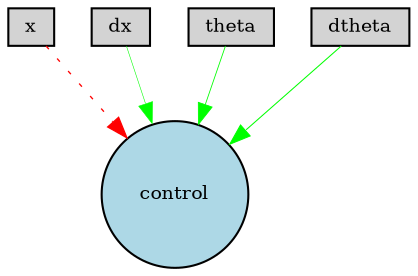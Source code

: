 digraph {
	node [fontsize=9 height=0.2 shape=circle width=0.2]
	x [fillcolor=lightgray shape=box style=filled]
	dx [fillcolor=lightgray shape=box style=filled]
	theta [fillcolor=lightgray shape=box style=filled]
	dtheta [fillcolor=lightgray shape=box style=filled]
	control [fillcolor=lightblue style=filled]
	dtheta -> control [color=green penwidth=0.49493935326878913 style=solid]
	x -> control [color=red penwidth=0.6349216187092259 style=dotted]
	theta -> control [color=green penwidth=0.3997374217089479 style=solid]
	dx -> control [color=green penwidth=0.26953692828626774 style=solid]
}
